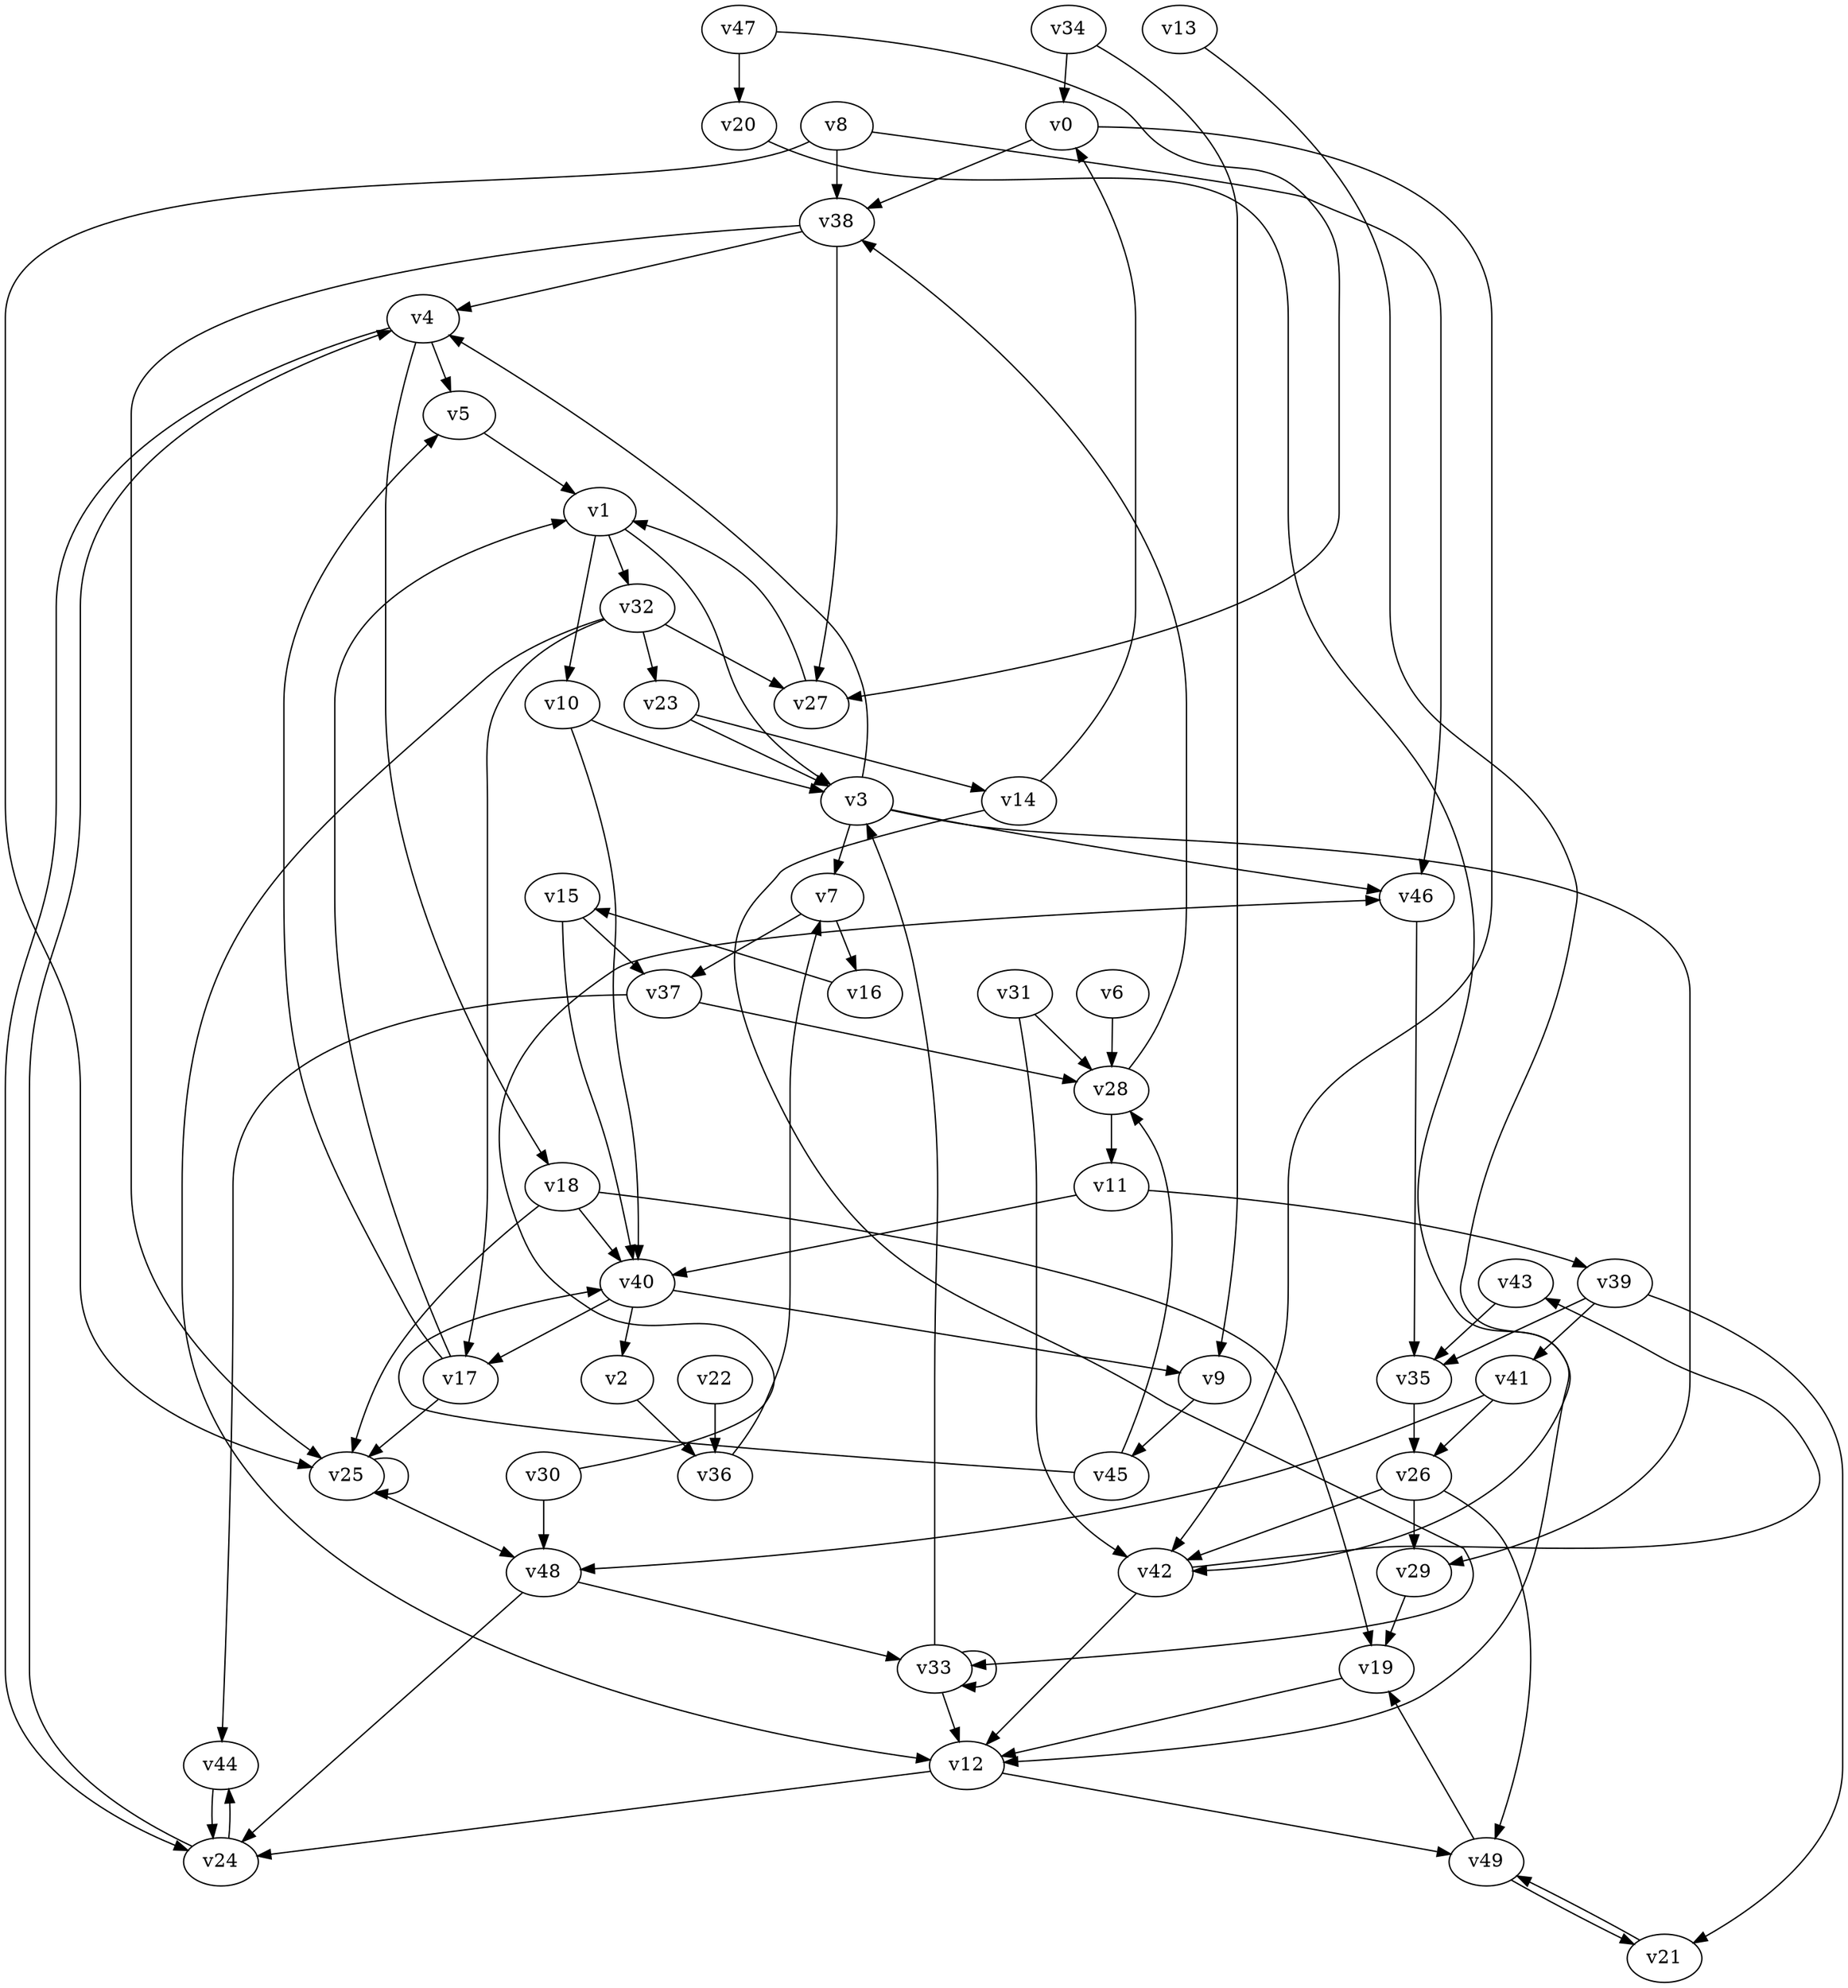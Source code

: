 // Benchmark game 65 - 50 vertices
// time_bound: 16
// targets: v24
digraph G {
    v0 [name="v0", player=1];
    v1 [name="v1", player=0];
    v2 [name="v2", player=0];
    v3 [name="v3", player=1];
    v4 [name="v4", player=0];
    v5 [name="v5", player=1];
    v6 [name="v6", player=0];
    v7 [name="v7", player=1];
    v8 [name="v8", player=0];
    v9 [name="v9", player=0];
    v10 [name="v10", player=0];
    v11 [name="v11", player=0];
    v12 [name="v12", player=1];
    v13 [name="v13", player=1];
    v14 [name="v14", player=1];
    v15 [name="v15", player=0];
    v16 [name="v16", player=1];
    v17 [name="v17", player=0];
    v18 [name="v18", player=1];
    v19 [name="v19", player=0];
    v20 [name="v20", player=1];
    v21 [name="v21", player=1];
    v22 [name="v22", player=1];
    v23 [name="v23", player=0];
    v24 [name="v24", player=0, target=1];
    v25 [name="v25", player=1];
    v26 [name="v26", player=1];
    v27 [name="v27", player=0];
    v28 [name="v28", player=0];
    v29 [name="v29", player=0];
    v30 [name="v30", player=1];
    v31 [name="v31", player=0];
    v32 [name="v32", player=1];
    v33 [name="v33", player=0];
    v34 [name="v34", player=1];
    v35 [name="v35", player=1];
    v36 [name="v36", player=0];
    v37 [name="v37", player=1];
    v38 [name="v38", player=0];
    v39 [name="v39", player=1];
    v40 [name="v40", player=0];
    v41 [name="v41", player=0];
    v42 [name="v42", player=0];
    v43 [name="v43", player=1];
    v44 [name="v44", player=0];
    v45 [name="v45", player=0];
    v46 [name="v46", player=0];
    v47 [name="v47", player=1];
    v48 [name="v48", player=1];
    v49 [name="v49", player=0];

    v0 -> v38;
    v1 -> v32;
    v2 -> v36;
    v3 -> v4;
    v4 -> v18;
    v5 -> v1;
    v6 -> v28;
    v7 -> v37;
    v8 -> v25;
    v9 -> v45;
    v10 -> v40;
    v11 -> v39;
    v12 -> v24;
    v13 -> v42 [constraint="t mod 5 == 0"];
    v14 -> v33 [constraint="t mod 4 == 3"];
    v15 -> v40;
    v16 -> v15 [constraint="t mod 2 == 1"];
    v17 -> v1;
    v18 -> v19;
    v19 -> v12;
    v20 -> v12 [constraint="t >= 3"];
    v21 -> v49 [constraint="t < 11"];
    v22 -> v36;
    v23 -> v3;
    v24 -> v44 [constraint="t mod 5 == 1"];
    v25 -> v25;
    v26 -> v29;
    v27 -> v1;
    v28 -> v11;
    v29 -> v19;
    v30 -> v46 [constraint="t mod 3 == 1"];
    v31 -> v42;
    v32 -> v23;
    v33 -> v33 [constraint="t mod 2 == 1"];
    v34 -> v0;
    v35 -> v26;
    v36 -> v7;
    v37 -> v44;
    v38 -> v27;
    v39 -> v35;
    v40 -> v9;
    v41 -> v48;
    v42 -> v43 [constraint="t mod 4 == 0"];
    v43 -> v35;
    v44 -> v24;
    v45 -> v40 [constraint="t >= 1"];
    v46 -> v35;
    v47 -> v27 [constraint="t mod 3 == 0"];
    v48 -> v33;
    v49 -> v21;
    v7 -> v16;
    v12 -> v49;
    v17 -> v25;
    v34 -> v9;
    v15 -> v37;
    v49 -> v19;
    v32 -> v17;
    v40 -> v2;
    v1 -> v10;
    v30 -> v48;
    v14 -> v0;
    v0 -> v42;
    v32 -> v27;
    v38 -> v25;
    v24 -> v4;
    v3 -> v7;
    v48 -> v24;
    v32 -> v12;
    v4 -> v5;
    v42 -> v12;
    v39 -> v21;
    v1 -> v3;
    v4 -> v24;
    v33 -> v3;
    v39 -> v41;
    v17 -> v5;
    v18 -> v40;
    v38 -> v4;
    v47 -> v20;
    v3 -> v29;
    v26 -> v49;
    v11 -> v40;
    v33 -> v12;
    v37 -> v28;
    v41 -> v26;
    v3 -> v46;
    v23 -> v14;
    v40 -> v17;
    v31 -> v28;
    v28 -> v38;
    v18 -> v25;
    v10 -> v3;
    v45 -> v28;
    v8 -> v46;
    v25 -> v48;
    v26 -> v42;
    v8 -> v38;
}
